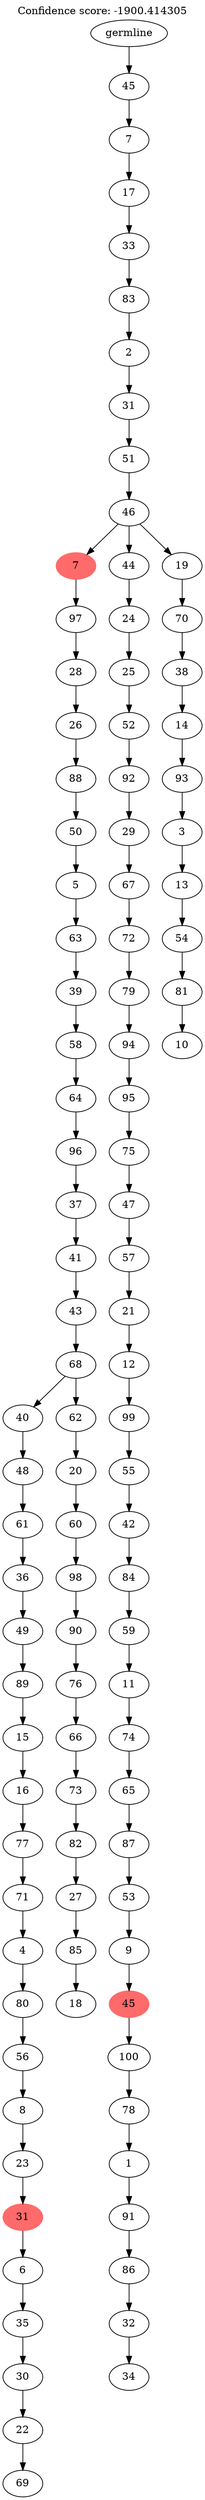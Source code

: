 digraph g {
	"102" -> "103";
	"103" [label="69"];
	"101" -> "102";
	"102" [label="22"];
	"100" -> "101";
	"101" [label="30"];
	"99" -> "100";
	"100" [label="35"];
	"98" -> "99";
	"99" [label="6"];
	"97" -> "98";
	"98" [color=indianred1, style=filled, label="31"];
	"96" -> "97";
	"97" [label="23"];
	"95" -> "96";
	"96" [label="8"];
	"94" -> "95";
	"95" [label="56"];
	"93" -> "94";
	"94" [label="80"];
	"92" -> "93";
	"93" [label="4"];
	"91" -> "92";
	"92" [label="71"];
	"90" -> "91";
	"91" [label="77"];
	"89" -> "90";
	"90" [label="16"];
	"88" -> "89";
	"89" [label="15"];
	"87" -> "88";
	"88" [label="89"];
	"86" -> "87";
	"87" [label="49"];
	"85" -> "86";
	"86" [label="36"];
	"84" -> "85";
	"85" [label="61"];
	"83" -> "84";
	"84" [label="48"];
	"81" -> "82";
	"82" [label="18"];
	"80" -> "81";
	"81" [label="85"];
	"79" -> "80";
	"80" [label="27"];
	"78" -> "79";
	"79" [label="82"];
	"77" -> "78";
	"78" [label="73"];
	"76" -> "77";
	"77" [label="66"];
	"75" -> "76";
	"76" [label="76"];
	"74" -> "75";
	"75" [label="90"];
	"73" -> "74";
	"74" [label="98"];
	"72" -> "73";
	"73" [label="60"];
	"71" -> "72";
	"72" [label="20"];
	"70" -> "71";
	"71" [label="62"];
	"70" -> "83";
	"83" [label="40"];
	"69" -> "70";
	"70" [label="68"];
	"68" -> "69";
	"69" [label="43"];
	"67" -> "68";
	"68" [label="41"];
	"66" -> "67";
	"67" [label="37"];
	"65" -> "66";
	"66" [label="96"];
	"64" -> "65";
	"65" [label="64"];
	"63" -> "64";
	"64" [label="58"];
	"62" -> "63";
	"63" [label="39"];
	"61" -> "62";
	"62" [label="63"];
	"60" -> "61";
	"61" [label="5"];
	"59" -> "60";
	"60" [label="50"];
	"58" -> "59";
	"59" [label="88"];
	"57" -> "58";
	"58" [label="26"];
	"56" -> "57";
	"57" [label="28"];
	"55" -> "56";
	"56" [label="97"];
	"53" -> "54";
	"54" [label="34"];
	"52" -> "53";
	"53" [label="32"];
	"51" -> "52";
	"52" [label="86"];
	"50" -> "51";
	"51" [label="91"];
	"49" -> "50";
	"50" [label="1"];
	"48" -> "49";
	"49" [label="78"];
	"47" -> "48";
	"48" [label="100"];
	"46" -> "47";
	"47" [color=indianred1, style=filled, label="45"];
	"45" -> "46";
	"46" [label="9"];
	"44" -> "45";
	"45" [label="53"];
	"43" -> "44";
	"44" [label="87"];
	"42" -> "43";
	"43" [label="65"];
	"41" -> "42";
	"42" [label="74"];
	"40" -> "41";
	"41" [label="11"];
	"39" -> "40";
	"40" [label="59"];
	"38" -> "39";
	"39" [label="84"];
	"37" -> "38";
	"38" [label="42"];
	"36" -> "37";
	"37" [label="55"];
	"35" -> "36";
	"36" [label="99"];
	"34" -> "35";
	"35" [label="12"];
	"33" -> "34";
	"34" [label="21"];
	"32" -> "33";
	"33" [label="57"];
	"31" -> "32";
	"32" [label="47"];
	"30" -> "31";
	"31" [label="75"];
	"29" -> "30";
	"30" [label="95"];
	"28" -> "29";
	"29" [label="94"];
	"27" -> "28";
	"28" [label="79"];
	"26" -> "27";
	"27" [label="72"];
	"25" -> "26";
	"26" [label="67"];
	"24" -> "25";
	"25" [label="29"];
	"23" -> "24";
	"24" [label="92"];
	"22" -> "23";
	"23" [label="52"];
	"21" -> "22";
	"22" [label="25"];
	"20" -> "21";
	"21" [label="24"];
	"18" -> "19";
	"19" [label="10"];
	"17" -> "18";
	"18" [label="81"];
	"16" -> "17";
	"17" [label="54"];
	"15" -> "16";
	"16" [label="13"];
	"14" -> "15";
	"15" [label="3"];
	"13" -> "14";
	"14" [label="93"];
	"12" -> "13";
	"13" [label="14"];
	"11" -> "12";
	"12" [label="38"];
	"10" -> "11";
	"11" [label="70"];
	"9" -> "10";
	"10" [label="19"];
	"9" -> "20";
	"20" [label="44"];
	"9" -> "55";
	"55" [color=indianred1, style=filled, label="7"];
	"8" -> "9";
	"9" [label="46"];
	"7" -> "8";
	"8" [label="51"];
	"6" -> "7";
	"7" [label="31"];
	"5" -> "6";
	"6" [label="2"];
	"4" -> "5";
	"5" [label="83"];
	"3" -> "4";
	"4" [label="33"];
	"2" -> "3";
	"3" [label="17"];
	"1" -> "2";
	"2" [label="7"];
	"0" -> "1";
	"1" [label="45"];
	"0" [label="germline"];
	labelloc="t";
	label="Confidence score: -1900.414305";
}
